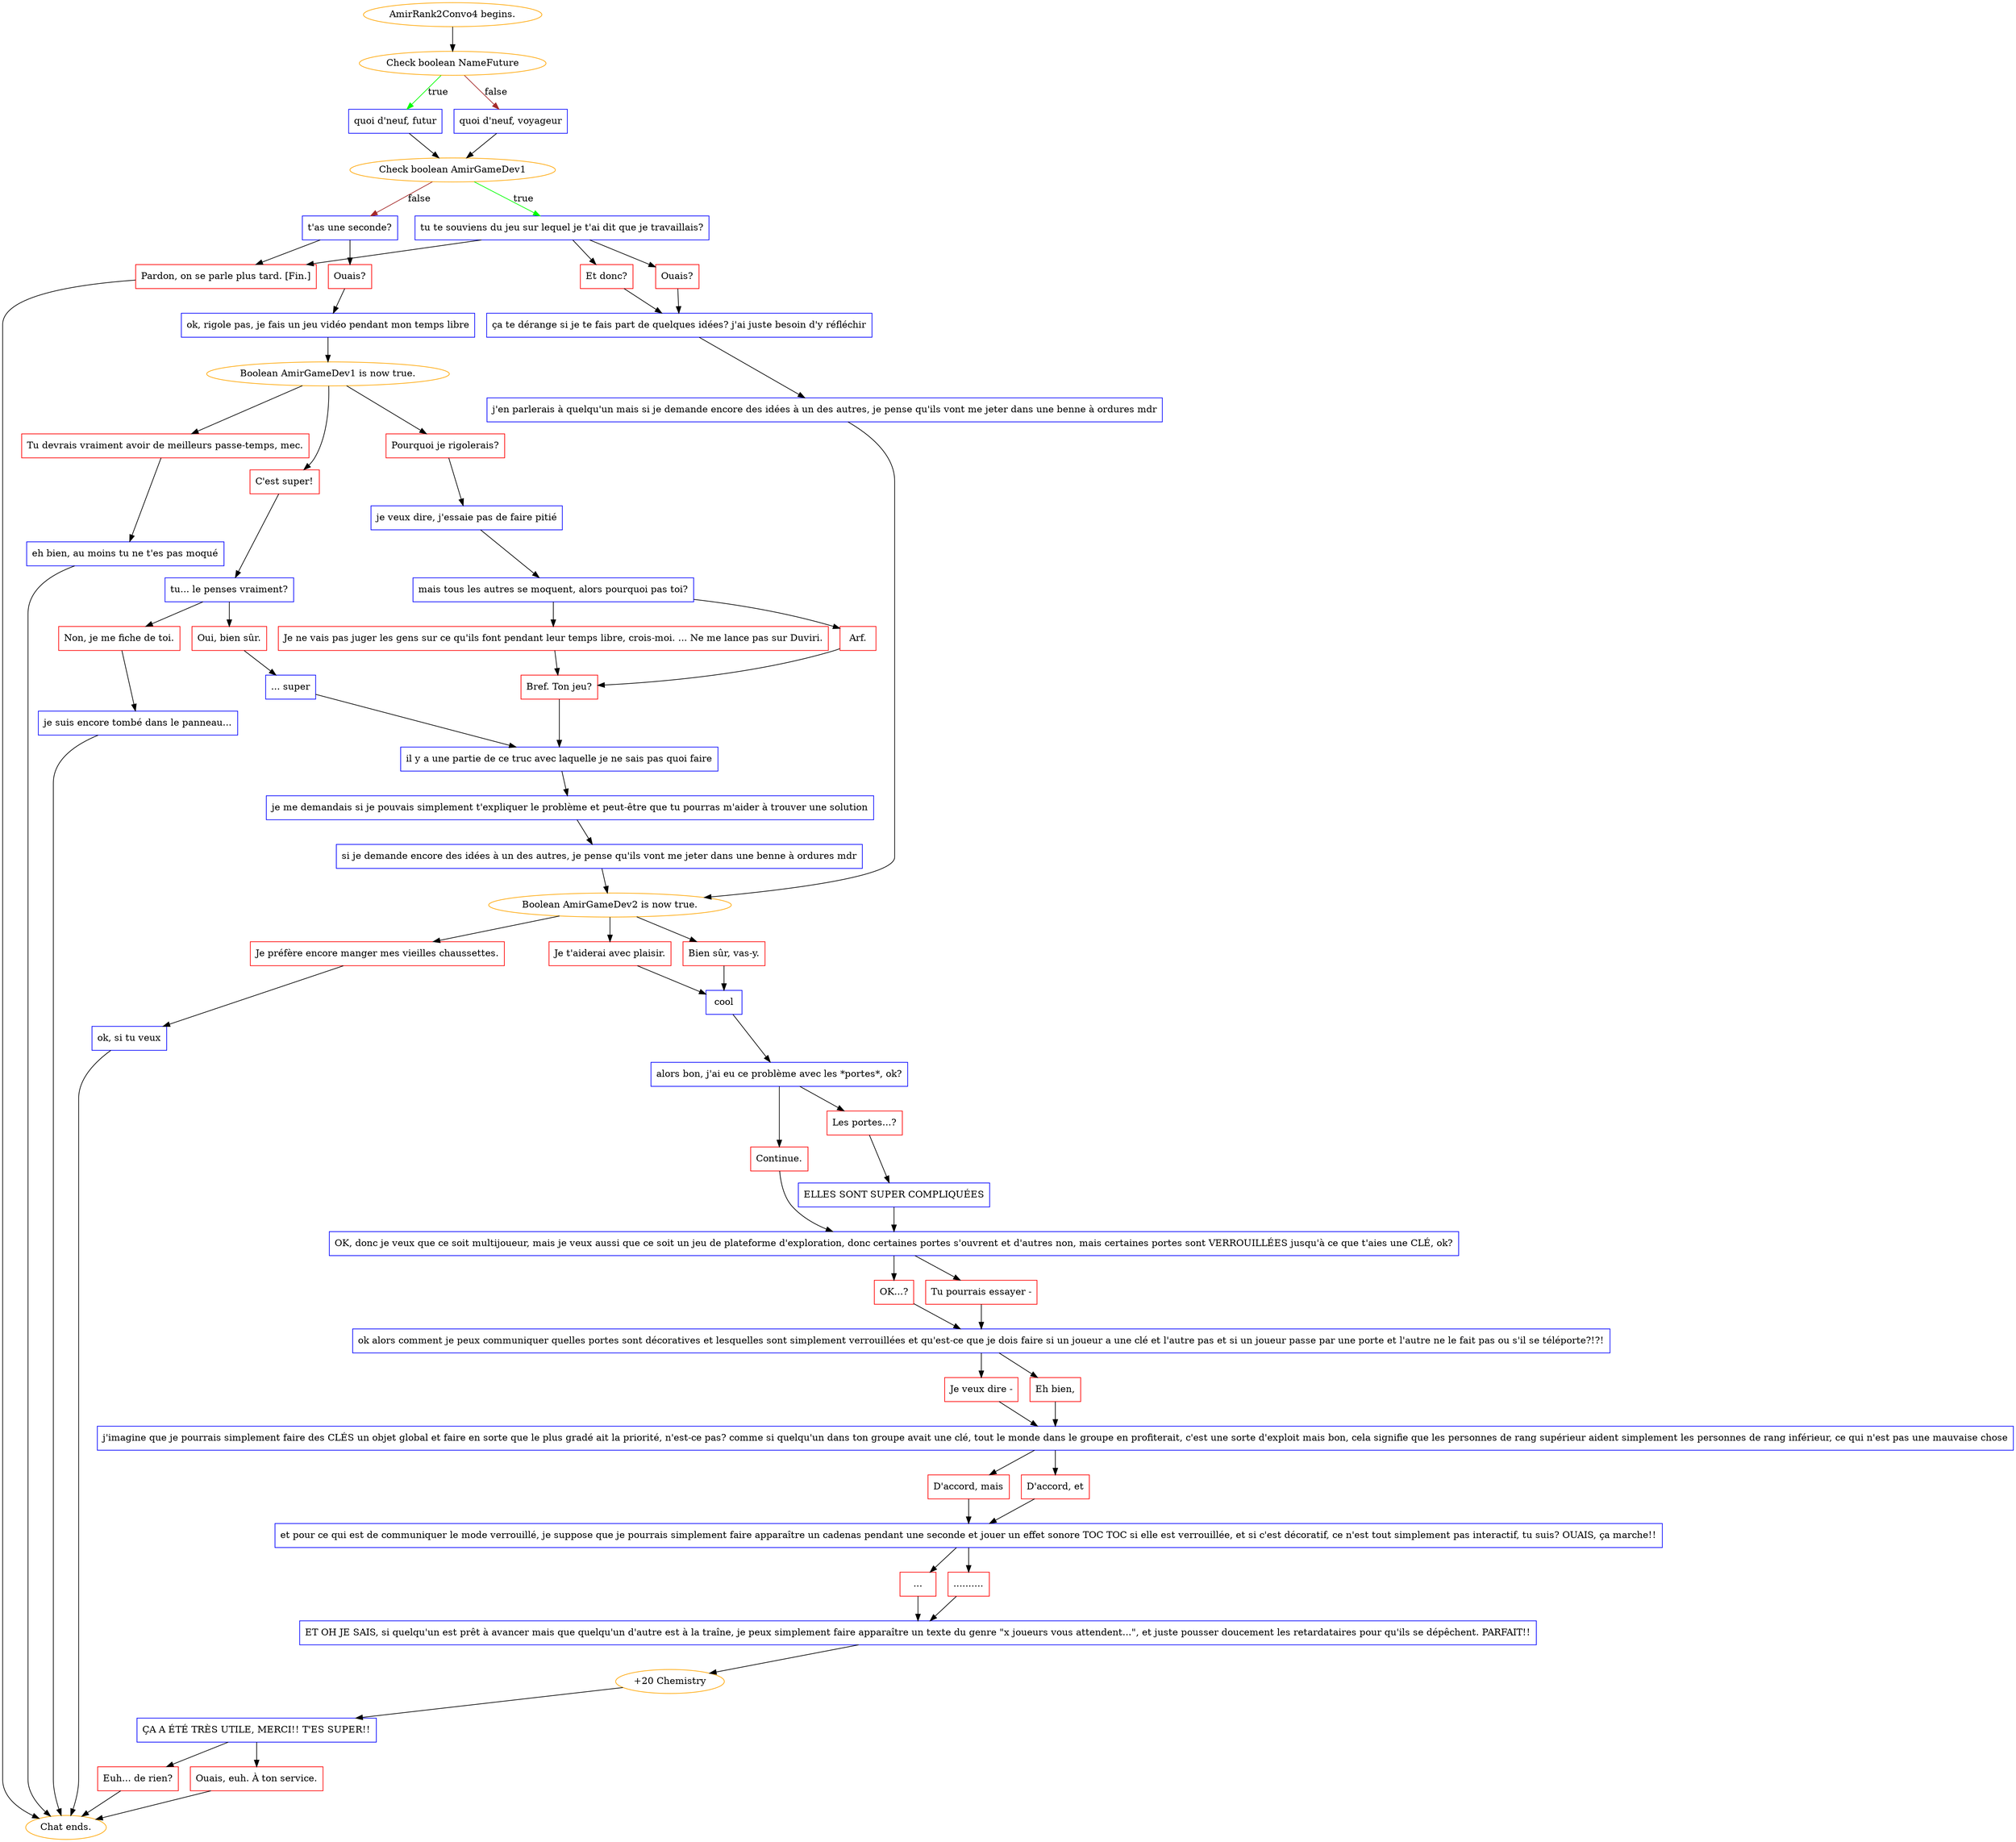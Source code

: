 digraph {
	"AmirRank2Convo4 begins." [color=orange];
		"AmirRank2Convo4 begins." -> j2426787944;
	j2426787944 [label="Check boolean NameFuture",color=orange];
		j2426787944 -> j2192099157 [label=true,color=green];
		j2426787944 -> j3356647155 [label=false,color=brown];
	j2192099157 [label="quoi d'neuf, futur",shape=box,color=blue];
		j2192099157 -> j783759783;
	j3356647155 [label="quoi d'neuf, voyageur",shape=box,color=blue];
		j3356647155 -> j783759783;
	j783759783 [label="Check boolean AmirGameDev1",color=orange];
		j783759783 -> j1534261019 [label=true,color=green];
		j783759783 -> j1616349001 [label=false,color=brown];
	j1534261019 [label="tu te souviens du jeu sur lequel je t'ai dit que je travaillais?",shape=box,color=blue];
		j1534261019 -> j1901006143;
		j1534261019 -> j740310401;
		j1534261019 -> j4017815903;
	j1616349001 [label="t'as une seconde?",shape=box,color=blue];
		j1616349001 -> j2982117852;
		j1616349001 -> j4017815903;
	j1901006143 [label="Ouais?",shape=box,color=red];
		j1901006143 -> j208025556;
	j740310401 [label="Et donc?",shape=box,color=red];
		j740310401 -> j208025556;
	j4017815903 [label="Pardon, on se parle plus tard. [Fin.]",shape=box,color=red];
		j4017815903 -> "Chat ends.";
	j2982117852 [label="Ouais?",shape=box,color=red];
		j2982117852 -> j3067147043;
	j208025556 [label="ça te dérange si je te fais part de quelques idées? j'ai juste besoin d'y réfléchir",shape=box,color=blue];
		j208025556 -> j3438379626;
	"Chat ends." [color=orange];
	j3067147043 [label="ok, rigole pas, je fais un jeu vidéo pendant mon temps libre",shape=box,color=blue];
		j3067147043 -> j2736811346;
	j3438379626 [label="j'en parlerais à quelqu'un mais si je demande encore des idées à un des autres, je pense qu'ils vont me jeter dans une benne à ordures mdr",shape=box,color=blue];
		j3438379626 -> j571424740;
	j2736811346 [label="Boolean AmirGameDev1 is now true.",color=orange];
		j2736811346 -> j2960985975;
		j2736811346 -> j2289792663;
		j2736811346 -> j1462572387;
	j571424740 [label="Boolean AmirGameDev2 is now true.",color=orange];
		j571424740 -> j1615496387;
		j571424740 -> j538704965;
		j571424740 -> j3811342544;
	j2960985975 [label="C'est super!",shape=box,color=red];
		j2960985975 -> j4027000121;
	j2289792663 [label="Pourquoi je rigolerais?",shape=box,color=red];
		j2289792663 -> j159322548;
	j1462572387 [label="Tu devrais vraiment avoir de meilleurs passe-temps, mec.",shape=box,color=red];
		j1462572387 -> j1345300098;
	j1615496387 [label="Je t'aiderai avec plaisir.",shape=box,color=red];
		j1615496387 -> j2905436624;
	j538704965 [label="Bien sûr, vas-y.",shape=box,color=red];
		j538704965 -> j2905436624;
	j3811342544 [label="Je préfère encore manger mes vieilles chaussettes.",shape=box,color=red];
		j3811342544 -> j2366502943;
	j4027000121 [label="tu... le penses vraiment?",shape=box,color=blue];
		j4027000121 -> j3418876864;
		j4027000121 -> j4235108309;
	j159322548 [label="je veux dire, j'essaie pas de faire pitié",shape=box,color=blue];
		j159322548 -> j2411284214;
	j1345300098 [label="eh bien, au moins tu ne t'es pas moqué",shape=box,color=blue];
		j1345300098 -> "Chat ends.";
	j2905436624 [label="cool",shape=box,color=blue];
		j2905436624 -> j3611117774;
	j2366502943 [label="ok, si tu veux",shape=box,color=blue];
		j2366502943 -> "Chat ends.";
	j3418876864 [label="Oui, bien sûr.",shape=box,color=red];
		j3418876864 -> j2302302131;
	j4235108309 [label="Non, je me fiche de toi.",shape=box,color=red];
		j4235108309 -> j971596309;
	j2411284214 [label="mais tous les autres se moquent, alors pourquoi pas toi?",shape=box,color=blue];
		j2411284214 -> j2983365915;
		j2411284214 -> j3336878719;
	j3611117774 [label="alors bon, j'ai eu ce problème avec les *portes*, ok?",shape=box,color=blue];
		j3611117774 -> j1183456995;
		j3611117774 -> j1923833813;
	j2302302131 [label="... super",shape=box,color=blue];
		j2302302131 -> j857254968;
	j971596309 [label="je suis encore tombé dans le panneau...",shape=box,color=blue];
		j971596309 -> "Chat ends.";
	j2983365915 [label="Je ne vais pas juger les gens sur ce qu'ils font pendant leur temps libre, crois-moi. ... Ne me lance pas sur Duviri.",shape=box,color=red];
		j2983365915 -> j3435081436;
	j3336878719 [label="Arf.",shape=box,color=red];
		j3336878719 -> j3435081436;
	j1183456995 [label="Continue.",shape=box,color=red];
		j1183456995 -> j2251135327;
	j1923833813 [label="Les portes...?",shape=box,color=red];
		j1923833813 -> j4007263753;
	j857254968 [label="il y a une partie de ce truc avec laquelle je ne sais pas quoi faire",shape=box,color=blue];
		j857254968 -> j881167951;
	j3435081436 [label="Bref. Ton jeu?",shape=box,color=red];
		j3435081436 -> j857254968;
	j2251135327 [label="OK, donc je veux que ce soit multijoueur, mais je veux aussi que ce soit un jeu de plateforme d'exploration, donc certaines portes s'ouvrent et d'autres non, mais certaines portes sont VERROUILLÉES jusqu'à ce que t'aies une CLÉ, ok?",shape=box,color=blue];
		j2251135327 -> j1848429201;
		j2251135327 -> j3009974975;
	j4007263753 [label="ELLES SONT SUPER COMPLIQUÉES",shape=box,color=blue];
		j4007263753 -> j2251135327;
	j881167951 [label="je me demandais si je pouvais simplement t'expliquer le problème et peut-être que tu pourras m'aider à trouver une solution",shape=box,color=blue];
		j881167951 -> j4250629802;
	j1848429201 [label="OK...?",shape=box,color=red];
		j1848429201 -> j2502490175;
	j3009974975 [label="Tu pourrais essayer -",shape=box,color=red];
		j3009974975 -> j2502490175;
	j4250629802 [label="si je demande encore des idées à un des autres, je pense qu'ils vont me jeter dans une benne à ordures mdr",shape=box,color=blue];
		j4250629802 -> j571424740;
	j2502490175 [label="ok alors comment je peux communiquer quelles portes sont décoratives et lesquelles sont simplement verrouillées et qu'est-ce que je dois faire si un joueur a une clé et l'autre pas et si un joueur passe par une porte et l'autre ne le fait pas ou s'il se téléporte?!?!",shape=box,color=blue];
		j2502490175 -> j1234481175;
		j2502490175 -> j31307076;
	j1234481175 [label="Je veux dire -",shape=box,color=red];
		j1234481175 -> j3487767523;
	j31307076 [label="Eh bien,",shape=box,color=red];
		j31307076 -> j3487767523;
	j3487767523 [label="j'imagine que je pourrais simplement faire des CLÉS un objet global et faire en sorte que le plus gradé ait la priorité, n'est-ce pas? comme si quelqu'un dans ton groupe avait une clé, tout le monde dans le groupe en profiterait, c'est une sorte d'exploit mais bon, cela signifie que les personnes de rang supérieur aident simplement les personnes de rang inférieur, ce qui n'est pas une mauvaise chose",shape=box,color=blue];
		j3487767523 -> j4113972021;
		j3487767523 -> j1069928350;
	j4113972021 [label="D'accord, mais",shape=box,color=red];
		j4113972021 -> j2866725619;
	j1069928350 [label="D'accord, et",shape=box,color=red];
		j1069928350 -> j2866725619;
	j2866725619 [label="et pour ce qui est de communiquer le mode verrouillé, je suppose que je pourrais simplement faire apparaître un cadenas pendant une seconde et jouer un effet sonore TOC TOC si elle est verrouillée, et si c'est décoratif, ce n'est tout simplement pas interactif, tu suis? OUAIS, ça marche!!",shape=box,color=blue];
		j2866725619 -> j3765550017;
		j2866725619 -> j863009541;
	j3765550017 [label="...",shape=box,color=red];
		j3765550017 -> j318864907;
	j863009541 [label="..........",shape=box,color=red];
		j863009541 -> j318864907;
	j318864907 [label="ET OH JE SAIS, si quelqu'un est prêt à avancer mais que quelqu'un d'autre est à la traîne, je peux simplement faire apparaître un texte du genre \"x joueurs vous attendent...\", et juste pousser doucement les retardataires pour qu'ils se dépêchent. PARFAIT!!",shape=box,color=blue];
		j318864907 -> j3469557580;
	j3469557580 [label="+20 Chemistry",color=orange];
		j3469557580 -> j3744616349;
	j3744616349 [label="ÇA A ÉTÉ TRÈS UTILE, MERCI!! T'ES SUPER!!",shape=box,color=blue];
		j3744616349 -> j3373199303;
		j3744616349 -> j3635906044;
	j3373199303 [label="Euh... de rien?",shape=box,color=red];
		j3373199303 -> "Chat ends.";
	j3635906044 [label="Ouais, euh. À ton service.",shape=box,color=red];
		j3635906044 -> "Chat ends.";
}